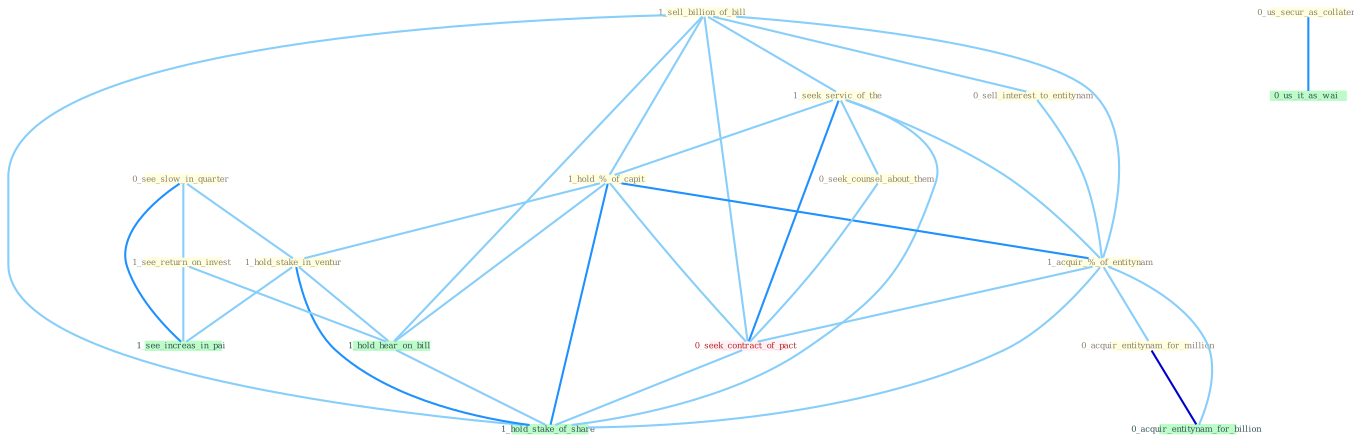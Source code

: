 Graph G{ 
    node
    [shape=polygon,style=filled,width=.5,height=.06,color="#BDFCC9",fixedsize=true,fontsize=4,
    fontcolor="#2f4f4f"];
    {node
    [color="#ffffe0", fontcolor="#8b7d6b"] "0_see_slow_in_quarter " "1_sell_billion_of_bill " "1_seek_servic_of_the " "0_us_secur_as_collater " "1_hold_%_of_capit " "1_hold_stake_in_ventur " "0_seek_counsel_about_them " "1_see_return_on_invest " "0_sell_interest_to_entitynam " "1_acquir_%_of_entitynam " "0_acquir_entitynam_for_million "}
{node [color="#fff0f5", fontcolor="#b22222"] "0_seek_contract_of_pact "}
edge [color="#B0E2FF"];

	"0_see_slow_in_quarter " -- "1_hold_stake_in_ventur " [w="1", color="#87cefa" ];
	"0_see_slow_in_quarter " -- "1_see_return_on_invest " [w="1", color="#87cefa" ];
	"0_see_slow_in_quarter " -- "1_see_increas_in_pai " [w="2", color="#1e90ff" , len=0.8];
	"1_sell_billion_of_bill " -- "1_seek_servic_of_the " [w="1", color="#87cefa" ];
	"1_sell_billion_of_bill " -- "1_hold_%_of_capit " [w="1", color="#87cefa" ];
	"1_sell_billion_of_bill " -- "0_sell_interest_to_entitynam " [w="1", color="#87cefa" ];
	"1_sell_billion_of_bill " -- "1_acquir_%_of_entitynam " [w="1", color="#87cefa" ];
	"1_sell_billion_of_bill " -- "0_seek_contract_of_pact " [w="1", color="#87cefa" ];
	"1_sell_billion_of_bill " -- "1_hold_hear_on_bill " [w="1", color="#87cefa" ];
	"1_sell_billion_of_bill " -- "1_hold_stake_of_share " [w="1", color="#87cefa" ];
	"1_seek_servic_of_the " -- "1_hold_%_of_capit " [w="1", color="#87cefa" ];
	"1_seek_servic_of_the " -- "0_seek_counsel_about_them " [w="1", color="#87cefa" ];
	"1_seek_servic_of_the " -- "1_acquir_%_of_entitynam " [w="1", color="#87cefa" ];
	"1_seek_servic_of_the " -- "0_seek_contract_of_pact " [w="2", color="#1e90ff" , len=0.8];
	"1_seek_servic_of_the " -- "1_hold_stake_of_share " [w="1", color="#87cefa" ];
	"0_us_secur_as_collater " -- "0_us_it_as_wai " [w="2", color="#1e90ff" , len=0.8];
	"1_hold_%_of_capit " -- "1_hold_stake_in_ventur " [w="1", color="#87cefa" ];
	"1_hold_%_of_capit " -- "1_acquir_%_of_entitynam " [w="2", color="#1e90ff" , len=0.8];
	"1_hold_%_of_capit " -- "0_seek_contract_of_pact " [w="1", color="#87cefa" ];
	"1_hold_%_of_capit " -- "1_hold_hear_on_bill " [w="1", color="#87cefa" ];
	"1_hold_%_of_capit " -- "1_hold_stake_of_share " [w="2", color="#1e90ff" , len=0.8];
	"1_hold_stake_in_ventur " -- "1_see_increas_in_pai " [w="1", color="#87cefa" ];
	"1_hold_stake_in_ventur " -- "1_hold_hear_on_bill " [w="1", color="#87cefa" ];
	"1_hold_stake_in_ventur " -- "1_hold_stake_of_share " [w="2", color="#1e90ff" , len=0.8];
	"0_seek_counsel_about_them " -- "0_seek_contract_of_pact " [w="1", color="#87cefa" ];
	"1_see_return_on_invest " -- "1_see_increas_in_pai " [w="1", color="#87cefa" ];
	"1_see_return_on_invest " -- "1_hold_hear_on_bill " [w="1", color="#87cefa" ];
	"0_sell_interest_to_entitynam " -- "1_acquir_%_of_entitynam " [w="1", color="#87cefa" ];
	"1_acquir_%_of_entitynam " -- "0_acquir_entitynam_for_million " [w="1", color="#87cefa" ];
	"1_acquir_%_of_entitynam " -- "0_seek_contract_of_pact " [w="1", color="#87cefa" ];
	"1_acquir_%_of_entitynam " -- "0_acquir_entitynam_for_billion " [w="1", color="#87cefa" ];
	"1_acquir_%_of_entitynam " -- "1_hold_stake_of_share " [w="1", color="#87cefa" ];
	"0_acquir_entitynam_for_million " -- "0_acquir_entitynam_for_billion " [w="3", color="#0000cd" , len=0.6];
	"0_seek_contract_of_pact " -- "1_hold_stake_of_share " [w="1", color="#87cefa" ];
	"1_hold_hear_on_bill " -- "1_hold_stake_of_share " [w="1", color="#87cefa" ];
}